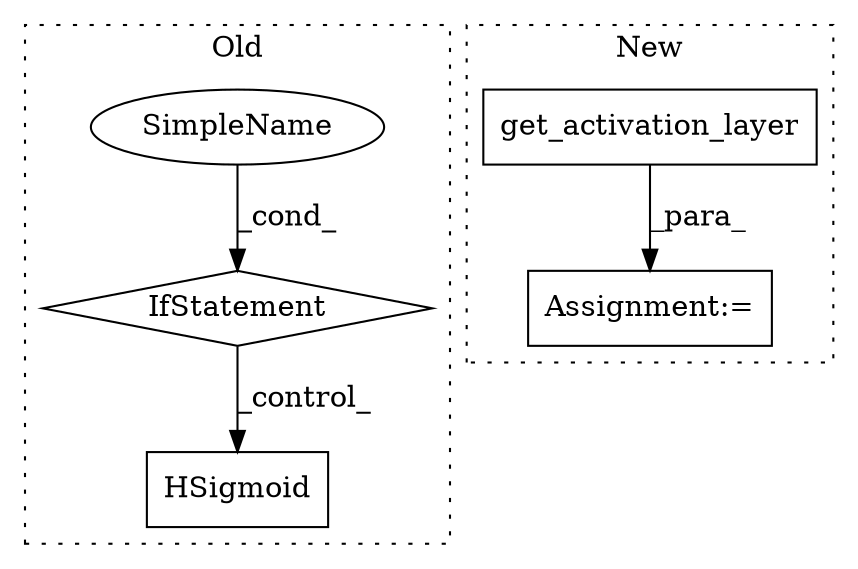digraph G {
subgraph cluster0 {
1 [label="IfStatement" a="25" s="10224" l="3" shape="diamond"];
3 [label="SimpleName" a="42" s="10210" l="14" shape="ellipse"];
4 [label="HSigmoid" a="32" s="10227" l="10" shape="box"];
label = "Old";
style="dotted";
}
subgraph cluster1 {
2 [label="get_activation_layer" a="32" s="10382,10417" l="21,1" shape="box"];
5 [label="Assignment:=" a="7" s="10381" l="1" shape="box"];
label = "New";
style="dotted";
}
1 -> 4 [label="_control_"];
2 -> 5 [label="_para_"];
3 -> 1 [label="_cond_"];
}
